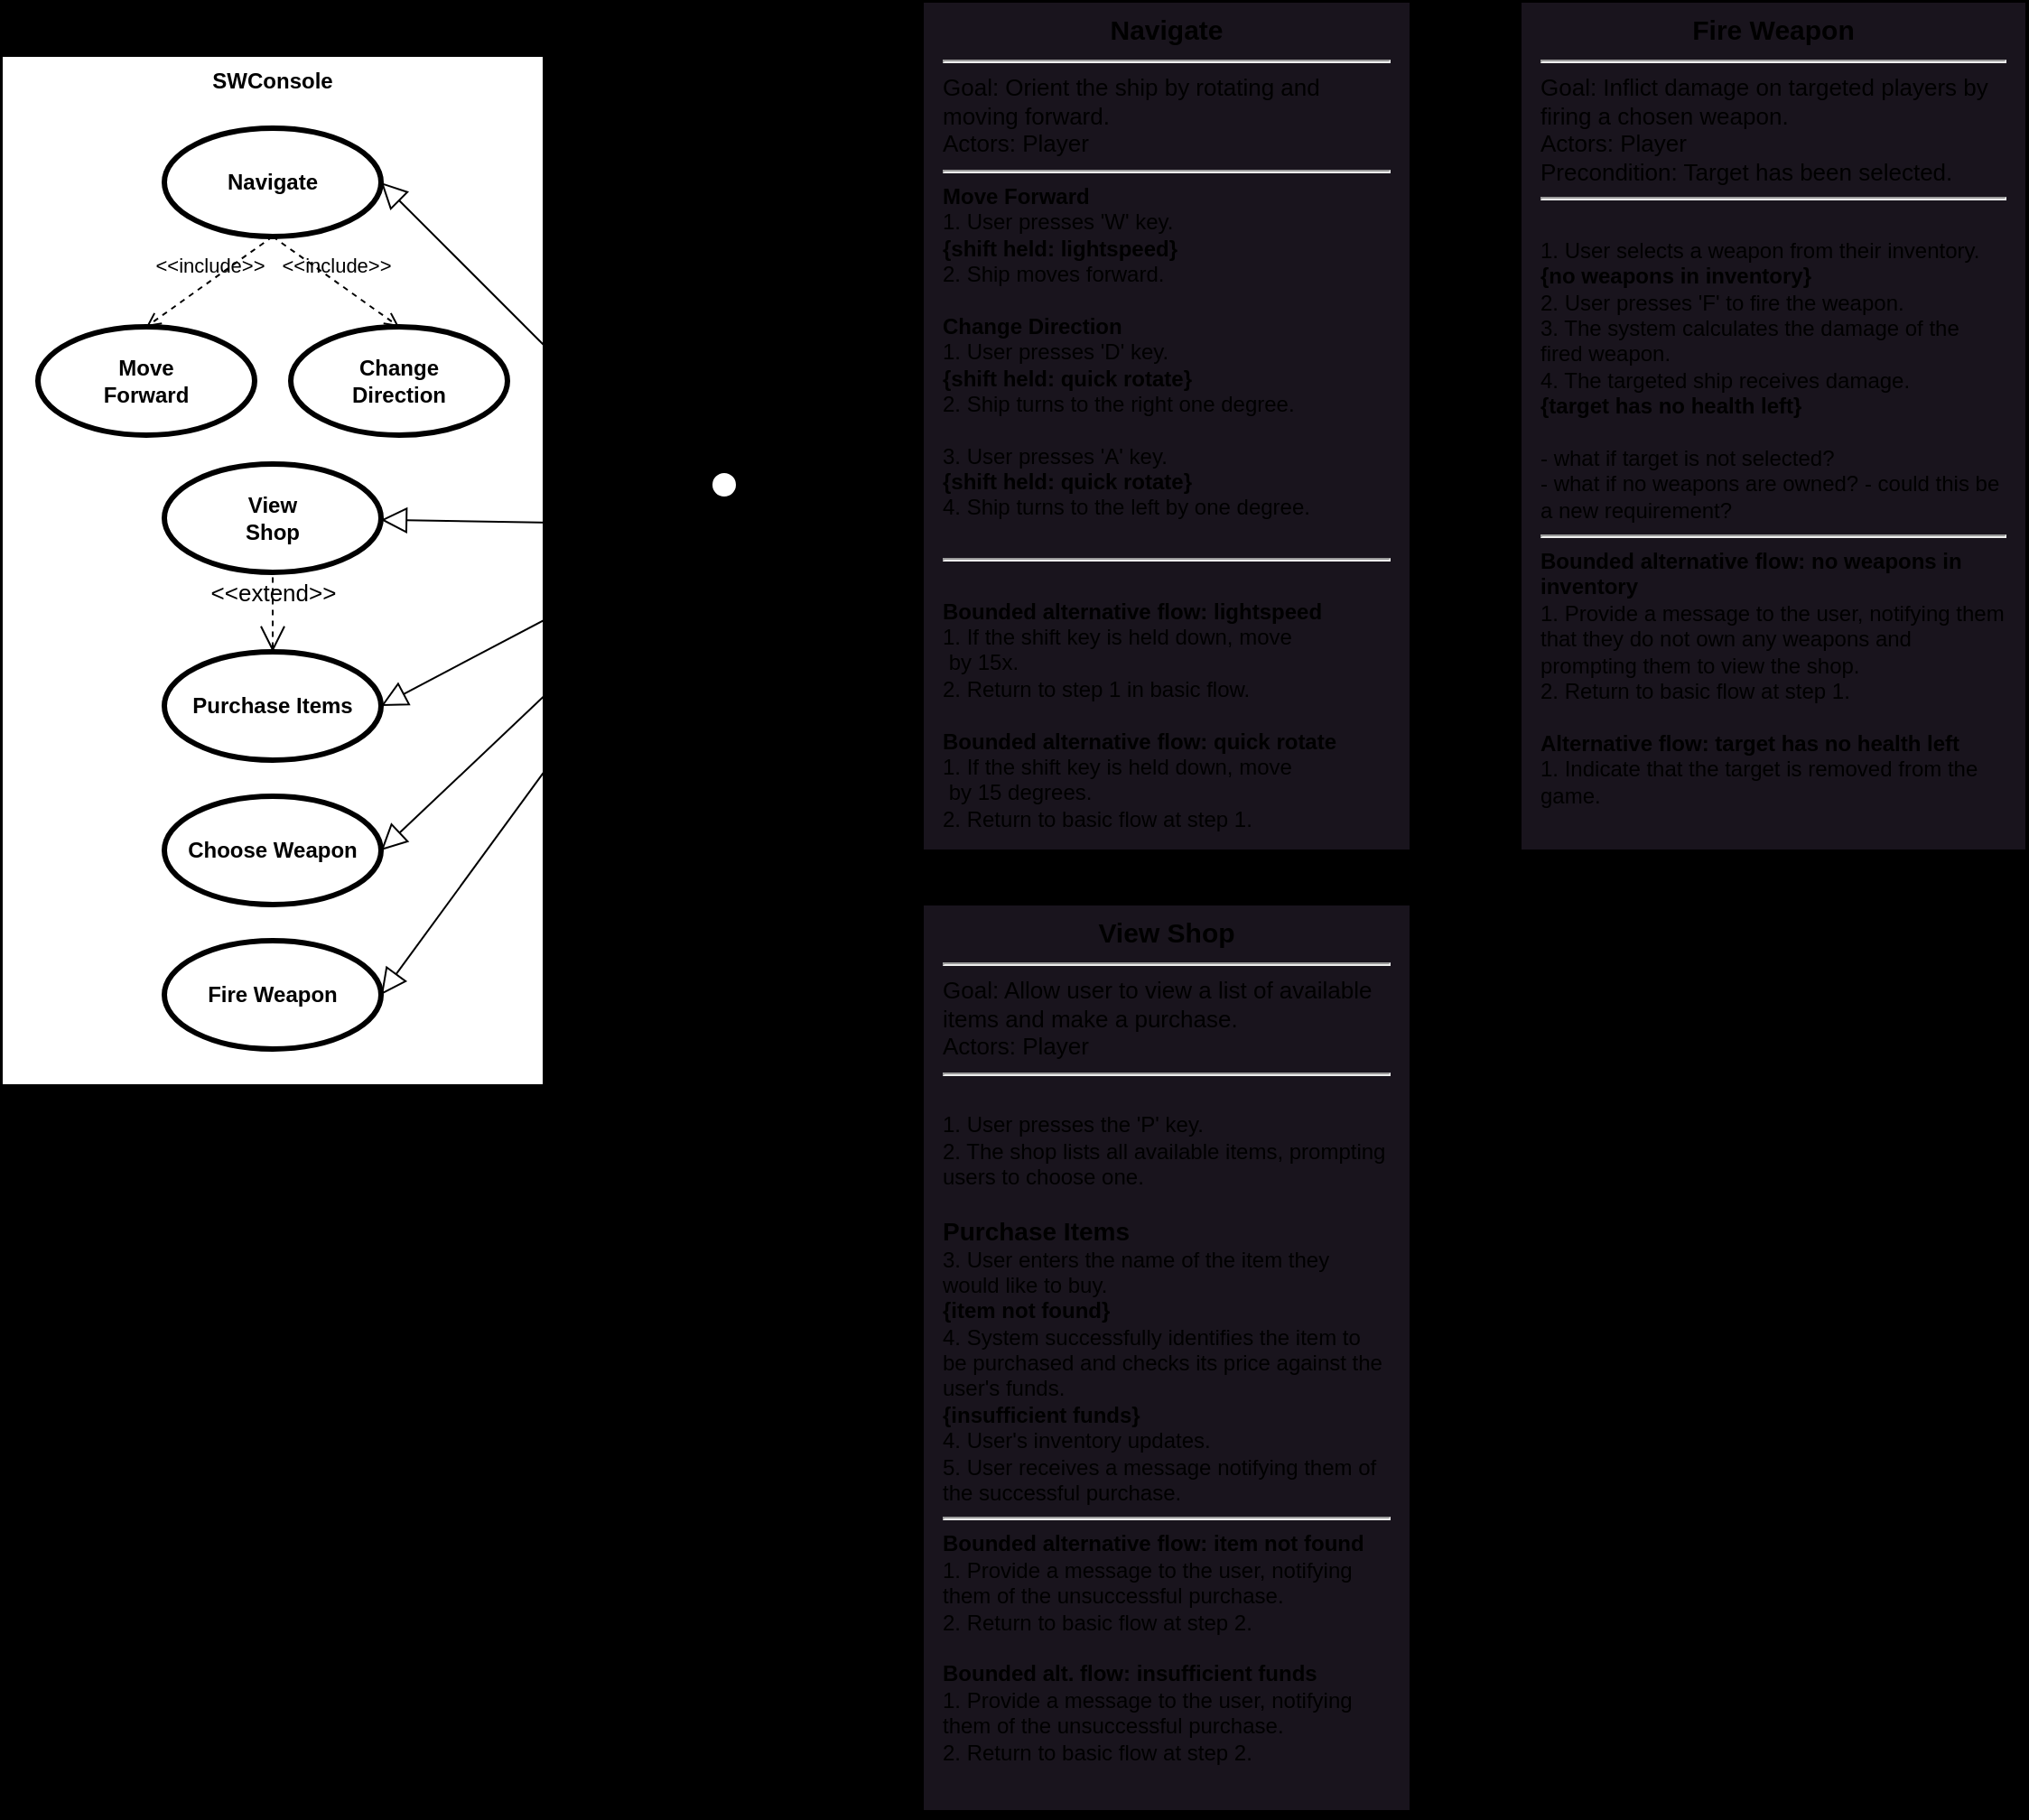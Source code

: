 <mxfile>
    <diagram id="CWioRbnvUJOBjiQcCaQ5" name="Page-1">
        <mxGraphModel dx="779" dy="528" grid="0" gridSize="10" guides="1" tooltips="1" connect="1" arrows="1" fold="1" page="1" pageScale="1" pageWidth="850" pageHeight="1100" background="#000000" math="0" shadow="0">
            <root>
                <mxCell id="0"/>
                <mxCell id="1" parent="0"/>
                <mxCell id="2" value="SWConsole" style="shape=rect;html=1;verticalAlign=top;fontStyle=1;whiteSpace=wrap;align=center;" vertex="1" parent="1">
                    <mxGeometry x="40" y="40" width="300" height="570" as="geometry"/>
                </mxCell>
                <mxCell id="3" value="Move&lt;br&gt;Forward" style="shape=ellipse;html=1;strokeWidth=3;fontStyle=1;whiteSpace=wrap;align=center;perimeter=ellipsePerimeter;" vertex="1" parent="1">
                    <mxGeometry x="60" y="190" width="120" height="60" as="geometry"/>
                </mxCell>
                <mxCell id="4" value="Change &lt;br&gt;Direction" style="shape=ellipse;html=1;strokeWidth=3;fontStyle=1;whiteSpace=wrap;align=center;perimeter=ellipsePerimeter;" vertex="1" parent="1">
                    <mxGeometry x="200" y="190" width="120" height="60" as="geometry"/>
                </mxCell>
                <mxCell id="5" value="View&lt;br&gt;Shop" style="shape=ellipse;html=1;strokeWidth=3;fontStyle=1;whiteSpace=wrap;align=center;perimeter=ellipsePerimeter;" vertex="1" parent="1">
                    <mxGeometry x="130" y="266" width="120" height="60" as="geometry"/>
                </mxCell>
                <mxCell id="6" value="Purchase Items" style="shape=ellipse;html=1;strokeWidth=3;fontStyle=1;whiteSpace=wrap;align=center;perimeter=ellipsePerimeter;" vertex="1" parent="1">
                    <mxGeometry x="130" y="370" width="120" height="60" as="geometry"/>
                </mxCell>
                <mxCell id="7" value="Navigate" style="shape=ellipse;html=1;strokeWidth=3;fontStyle=1;whiteSpace=wrap;align=center;perimeter=ellipsePerimeter;" vertex="1" parent="1">
                    <mxGeometry x="130" y="80" width="120" height="60" as="geometry"/>
                </mxCell>
                <mxCell id="9" value="Fire Weapon" style="shape=ellipse;html=1;strokeWidth=3;fontStyle=1;whiteSpace=wrap;align=center;perimeter=ellipsePerimeter;" vertex="1" parent="1">
                    <mxGeometry x="130" y="530" width="120" height="60" as="geometry"/>
                </mxCell>
                <mxCell id="10" value="Choose Weapon" style="shape=ellipse;html=1;strokeWidth=3;fontStyle=1;whiteSpace=wrap;align=center;perimeter=ellipsePerimeter;" vertex="1" parent="1">
                    <mxGeometry x="130" y="450" width="120" height="60" as="geometry"/>
                </mxCell>
                <mxCell id="11" value="&amp;lt;&amp;lt;include&amp;gt;&amp;gt;" style="edgeStyle=none;html=1;endArrow=open;verticalAlign=bottom;dashed=1;labelBackgroundColor=none;exitX=0.5;exitY=1;exitDx=0;exitDy=0;entryX=0.5;entryY=0;entryDx=0;entryDy=0;" edge="1" parent="1" source="7" target="3">
                    <mxGeometry width="160" relative="1" as="geometry">
                        <mxPoint x="470" y="280" as="sourcePoint"/>
                        <mxPoint x="630" y="280" as="targetPoint"/>
                    </mxGeometry>
                </mxCell>
                <mxCell id="12" value="&amp;lt;&amp;lt;include&amp;gt;&amp;gt;" style="edgeStyle=none;html=1;endArrow=open;verticalAlign=bottom;dashed=1;labelBackgroundColor=none;exitX=0.5;exitY=1;exitDx=0;exitDy=0;entryX=0.5;entryY=0;entryDx=0;entryDy=0;" edge="1" parent="1" source="7" target="4">
                    <mxGeometry width="160" relative="1" as="geometry">
                        <mxPoint x="470" y="280" as="sourcePoint"/>
                        <mxPoint x="630" y="280" as="targetPoint"/>
                    </mxGeometry>
                </mxCell>
                <mxCell id="16" value="&lt;div style=&quot;font-size: 15px;&quot;&gt;&lt;span style=&quot;background-color: initial;&quot;&gt;&lt;font style=&quot;font-size: 15px;&quot;&gt;Navigate&lt;/font&gt;&lt;/span&gt;&lt;/div&gt;&lt;div style=&quot;font-size: 13px;&quot;&gt;&lt;hr&gt;&lt;div style=&quot;text-align: left;&quot;&gt;&lt;span style=&quot;font-weight: normal;&quot;&gt;Goal: Orient the ship by rotating and moving forward.&lt;/span&gt;&lt;/div&gt;&lt;div style=&quot;text-align: left;&quot;&gt;&lt;span style=&quot;font-weight: normal;&quot;&gt;Actors: Player&lt;/span&gt;&lt;/div&gt;&lt;/div&gt;&lt;div style=&quot;&quot;&gt;&lt;hr&gt;&lt;/div&gt;&lt;div style=&quot;text-align: left;&quot;&gt;Move Forward&lt;/div&gt;&lt;div style=&quot;text-align: left;&quot;&gt;&lt;span style=&quot;background-color: initial; font-weight: normal;&quot;&gt;1. User presses 'W' key.&lt;/span&gt;&lt;/div&gt;&lt;div style=&quot;text-align: left;&quot;&gt;&lt;div&gt;&lt;span style=&quot;background-color: initial;&quot;&gt;{shift held: lightspeed}&lt;/span&gt;&lt;/div&gt;&lt;/div&gt;&lt;div style=&quot;text-align: left;&quot;&gt;&lt;span style=&quot;background-color: initial; font-weight: normal;&quot;&gt;2. Ship moves forward.&amp;nbsp;&lt;/span&gt;&lt;/div&gt;&lt;div style=&quot;text-align: left;&quot;&gt;&lt;br&gt;&lt;/div&gt;&lt;div style=&quot;text-align: left;&quot;&gt;Change Direction&lt;/div&gt;&lt;div style=&quot;text-align: left;&quot;&gt;&lt;span style=&quot;background-color: initial; font-weight: normal;&quot;&gt;1. User presses 'D' key.&lt;/span&gt;&lt;/div&gt;&lt;div style=&quot;text-align: left;&quot;&gt;&lt;div&gt;{shift held: quick rotate}&lt;/div&gt;&lt;/div&gt;&lt;div style=&quot;text-align: left;&quot;&gt;&lt;span style=&quot;background-color: initial; font-weight: normal;&quot;&gt;2. Ship turns to the right one degree.&lt;/span&gt;&lt;br&gt;&lt;/div&gt;&lt;div style=&quot;text-align: left;&quot;&gt;&lt;div&gt;&lt;br&gt;&lt;/div&gt;&lt;/div&gt;&lt;div style=&quot;text-align: left;&quot;&gt;&lt;span style=&quot;font-weight: normal;&quot;&gt;3. User presses 'A' key.&lt;/span&gt;&lt;/div&gt;&lt;div style=&quot;text-align: left;&quot;&gt;&lt;div&gt;{shift held: quick rotate}&lt;/div&gt;&lt;/div&gt;&lt;div style=&quot;text-align: left;&quot;&gt;&lt;span style=&quot;font-weight: normal;&quot;&gt;4. Ship turns to the left by one degree.&lt;/span&gt;&lt;/div&gt;&lt;div style=&quot;text-align: left;&quot;&gt;&lt;div&gt;&lt;br&gt;&lt;/div&gt;&lt;/div&gt;&lt;div style=&quot;text-align: left;&quot;&gt;&lt;hr&gt;&lt;/div&gt;&lt;div style=&quot;text-align: left;&quot;&gt;&lt;span style=&quot;font-weight: normal;&quot;&gt;&lt;br&gt;&lt;/span&gt;&lt;/div&gt;&lt;div style=&quot;text-align: left;&quot;&gt;&lt;span style=&quot;background-color: initial;&quot;&gt;Bounded alternative flow: lightspeed&lt;/span&gt;&lt;/div&gt;&lt;div style=&quot;text-align: left;&quot;&gt;&lt;span style=&quot;background-color: initial; font-weight: normal;&quot;&gt;1. If the shift key is held down, move&lt;/span&gt;&lt;/div&gt;&lt;div style=&quot;text-align: left;&quot;&gt;&lt;span style=&quot;background-color: initial; font-weight: normal;&quot;&gt;&amp;nbsp;by 15x.&lt;/span&gt;&lt;/div&gt;&lt;div style=&quot;text-align: left;&quot;&gt;&lt;span style=&quot;background-color: initial; font-weight: normal;&quot;&gt;2. Return to step 1 in basic flow.&lt;/span&gt;&lt;/div&gt;&lt;div style=&quot;text-align: left;&quot;&gt;&lt;span style=&quot;font-weight: normal;&quot;&gt;&lt;br&gt;&lt;/span&gt;&lt;/div&gt;&lt;div style=&quot;text-align: left;&quot;&gt;&lt;span style=&quot;background-color: initial;&quot;&gt;Bounded alternative flow: quick rotate&lt;/span&gt;&lt;/div&gt;&lt;div style=&quot;text-align: left;&quot;&gt;&lt;span style=&quot;background-color: initial; font-weight: normal;&quot;&gt;1. If the shift key is held down, move&lt;/span&gt;&lt;/div&gt;&lt;div style=&quot;text-align: left;&quot;&gt;&lt;span style=&quot;background-color: initial; font-weight: normal;&quot;&gt;&amp;nbsp;by 15 degrees.&lt;/span&gt;&lt;/div&gt;&lt;div style=&quot;text-align: left;&quot;&gt;&lt;span style=&quot;background-color: initial; font-weight: normal;&quot;&gt;2. Return to basic flow at step 1.&lt;/span&gt;&lt;/div&gt;" style="shape=rect;html=1;verticalAlign=top;fontStyle=1;whiteSpace=wrap;align=center;rounded=0;perimeterSpacing=0;fillColor=#19141D;spacingLeft=10;spacingRight=10;" vertex="1" parent="1">
                    <mxGeometry x="550" y="10" width="270" height="470" as="geometry"/>
                </mxCell>
                <mxCell id="17" value="Player" style="shape=umlActor;html=1;verticalLabelPosition=bottom;verticalAlign=top;align=center;strokeWidth=2;" vertex="1" parent="1">
                    <mxGeometry x="425" y="270" width="30" height="60" as="geometry"/>
                </mxCell>
                <mxCell id="18" value="" style="edgeStyle=none;html=1;endArrow=block;endFill=0;endSize=12;verticalAlign=bottom;exitX=0.5;exitY=0.5;exitDx=0;exitDy=0;exitPerimeter=0;entryX=1;entryY=0.5;entryDx=0;entryDy=0;" edge="1" parent="1" source="17" target="7">
                    <mxGeometry width="160" relative="1" as="geometry">
                        <mxPoint x="360" y="290" as="sourcePoint"/>
                        <mxPoint x="520" y="290" as="targetPoint"/>
                    </mxGeometry>
                </mxCell>
                <mxCell id="19" value="" style="edgeStyle=none;html=1;endArrow=block;endFill=0;endSize=12;verticalAlign=bottom;exitX=0.5;exitY=0.5;exitDx=0;exitDy=0;exitPerimeter=0;" edge="1" parent="1" source="17" target="5">
                    <mxGeometry width="160" relative="1" as="geometry">
                        <mxPoint x="360" y="290" as="sourcePoint"/>
                        <mxPoint x="520" y="290" as="targetPoint"/>
                    </mxGeometry>
                </mxCell>
                <mxCell id="20" value="" style="edgeStyle=none;html=1;endArrow=block;endFill=0;endSize=12;verticalAlign=bottom;exitX=0.5;exitY=0.5;exitDx=0;exitDy=0;exitPerimeter=0;entryX=1;entryY=0.5;entryDx=0;entryDy=0;" edge="1" parent="1" source="17" target="6">
                    <mxGeometry width="160" relative="1" as="geometry">
                        <mxPoint x="360" y="290" as="sourcePoint"/>
                        <mxPoint x="520" y="290" as="targetPoint"/>
                    </mxGeometry>
                </mxCell>
                <mxCell id="21" value="" style="edgeStyle=none;html=1;endArrow=block;endFill=0;endSize=12;verticalAlign=bottom;exitX=0.5;exitY=0.5;exitDx=0;exitDy=0;exitPerimeter=0;entryX=1;entryY=0.5;entryDx=0;entryDy=0;" edge="1" parent="1" source="17" target="10">
                    <mxGeometry width="160" relative="1" as="geometry">
                        <mxPoint x="360" y="290" as="sourcePoint"/>
                        <mxPoint x="520" y="290" as="targetPoint"/>
                    </mxGeometry>
                </mxCell>
                <mxCell id="22" value="" style="edgeStyle=none;html=1;endArrow=block;endFill=0;endSize=12;verticalAlign=bottom;exitX=0.5;exitY=0.5;exitDx=0;exitDy=0;exitPerimeter=0;entryX=1;entryY=0.5;entryDx=0;entryDy=0;" edge="1" parent="1" source="17" target="9">
                    <mxGeometry width="160" relative="1" as="geometry">
                        <mxPoint x="360" y="290" as="sourcePoint"/>
                        <mxPoint x="520" y="290" as="targetPoint"/>
                    </mxGeometry>
                </mxCell>
                <mxCell id="24" value="&lt;div style=&quot;font-size: 15px;&quot;&gt;&lt;span style=&quot;background-color: initial;&quot;&gt;&lt;font style=&quot;font-size: 15px;&quot;&gt;Fire Weapon&lt;/font&gt;&lt;/span&gt;&lt;/div&gt;&lt;div style=&quot;font-size: 13px;&quot;&gt;&lt;hr&gt;&lt;div style=&quot;text-align: left;&quot;&gt;&lt;span style=&quot;font-weight: normal;&quot;&gt;Goal: Inflict damage on targeted players by firing a chosen weapon.&lt;/span&gt;&lt;/div&gt;&lt;div style=&quot;text-align: left;&quot;&gt;&lt;span style=&quot;font-weight: normal;&quot;&gt;Actors: Player&lt;/span&gt;&lt;/div&gt;&lt;div style=&quot;text-align: left;&quot;&gt;&lt;span style=&quot;font-weight: normal;&quot;&gt;Precondition: Target has been selected.&lt;/span&gt;&lt;/div&gt;&lt;/div&gt;&lt;div style=&quot;&quot;&gt;&lt;hr&gt;&lt;/div&gt;&lt;div style=&quot;text-align: left;&quot;&gt;&lt;br&gt;&lt;/div&gt;&lt;div style=&quot;text-align: left;&quot;&gt;&lt;span style=&quot;background-color: initial; font-weight: normal;&quot;&gt;1. User selects a weapon from their inventory.&lt;/span&gt;&lt;/div&gt;&lt;div style=&quot;text-align: left;&quot;&gt;&lt;span style=&quot;background-color: initial;&quot;&gt;{no weapons in inventory}&lt;/span&gt;&lt;/div&gt;&lt;div style=&quot;text-align: left;&quot;&gt;&lt;span style=&quot;font-weight: normal;&quot;&gt;2. User presses 'F' to fire the weapon.&lt;/span&gt;&lt;/div&gt;&lt;div style=&quot;text-align: left;&quot;&gt;&lt;span style=&quot;font-weight: normal;&quot;&gt;3. The system calculates the damage of the fired weapon.&lt;/span&gt;&lt;/div&gt;&lt;div style=&quot;text-align: left;&quot;&gt;&lt;span style=&quot;font-weight: normal;&quot;&gt;4. The targeted ship receives damage.&lt;/span&gt;&lt;/div&gt;&lt;div style=&quot;text-align: left;&quot;&gt;&lt;span style=&quot;background-color: initial;&quot;&gt;{target has no health left}&lt;/span&gt;&lt;/div&gt;&lt;div style=&quot;text-align: left;&quot;&gt;&lt;span style=&quot;background-color: initial; font-weight: normal;&quot;&gt;&lt;br&gt;&lt;/span&gt;&lt;/div&gt;&lt;div style=&quot;text-align: left;&quot;&gt;&lt;span style=&quot;background-color: initial; font-weight: normal;&quot;&gt;- what if target is not selected?&lt;/span&gt;&lt;/div&gt;&lt;div style=&quot;text-align: left;&quot;&gt;&lt;span style=&quot;background-color: initial; font-weight: normal;&quot;&gt;- what if no weapons are owned? - could this be a new requirement?&amp;nbsp;&lt;/span&gt;&lt;/div&gt;&lt;div style=&quot;text-align: left;&quot;&gt;&lt;hr&gt;&lt;/div&gt;&lt;div style=&quot;text-align: left;&quot;&gt;Bounded alternative flow: no weapons in inventory&lt;/div&gt;&lt;div style=&quot;text-align: left;&quot;&gt;&lt;span style=&quot;font-weight: 400;&quot;&gt;1. Provide a message to the user, notifying them that they do not own any weapons and prompting them to view the shop.&lt;/span&gt;&lt;/div&gt;&lt;div style=&quot;text-align: left;&quot;&gt;&lt;span style=&quot;font-weight: 400;&quot;&gt;2. Return to basic flow at step 1.&lt;/span&gt;&lt;/div&gt;&lt;div style=&quot;text-align: left;&quot;&gt;&lt;br&gt;&lt;/div&gt;&lt;div style=&quot;text-align: left;&quot;&gt;Alternative flow: target has no health left&lt;/div&gt;&lt;div style=&quot;text-align: left;&quot;&gt;&lt;span style=&quot;font-weight: normal;&quot;&gt;1. Indicate that the target is removed from the game.&lt;/span&gt;&lt;/div&gt;&lt;div style=&quot;text-align: left;&quot;&gt;&lt;span style=&quot;font-weight: normal;&quot;&gt;&lt;br&gt;&lt;/span&gt;&lt;/div&gt;" style="shape=rect;html=1;verticalAlign=top;fontStyle=1;whiteSpace=wrap;align=center;rounded=0;perimeterSpacing=0;fillColor=#19141D;spacingLeft=10;spacingRight=10;" vertex="1" parent="1">
                    <mxGeometry x="881" y="10" width="280" height="470" as="geometry"/>
                </mxCell>
                <mxCell id="25" value="&lt;div style=&quot;font-size: 15px;&quot;&gt;&lt;span style=&quot;background-color: initial;&quot;&gt;&lt;font style=&quot;font-size: 15px;&quot;&gt;View Shop&lt;/font&gt;&lt;/span&gt;&lt;/div&gt;&lt;div style=&quot;font-size: 13px;&quot;&gt;&lt;hr&gt;&lt;div style=&quot;text-align: left;&quot;&gt;&lt;span style=&quot;font-weight: normal;&quot;&gt;Goal: Allow user to view a list of available items and make a purchase.&lt;/span&gt;&lt;/div&gt;&lt;div style=&quot;text-align: left;&quot;&gt;&lt;span style=&quot;font-weight: normal;&quot;&gt;Actors: Player&lt;/span&gt;&lt;/div&gt;&lt;/div&gt;&lt;div style=&quot;&quot;&gt;&lt;hr&gt;&lt;/div&gt;&lt;div style=&quot;text-align: left;&quot;&gt;&lt;br&gt;&lt;/div&gt;&lt;div style=&quot;text-align: left;&quot;&gt;&lt;span style=&quot;background-color: initial; font-weight: normal;&quot;&gt;1. User presses the 'P' key.&lt;/span&gt;&lt;/div&gt;&lt;div style=&quot;text-align: left;&quot;&gt;&lt;span style=&quot;background-color: initial; font-weight: normal;&quot;&gt;2. The shop lists all available items, prompting users to choose one.&lt;/span&gt;&lt;/div&gt;&lt;div style=&quot;text-align: left;&quot;&gt;&lt;span style=&quot;background-color: initial; font-weight: normal;&quot;&gt;&lt;br&gt;&lt;/span&gt;&lt;/div&gt;&lt;div style=&quot;text-align: left; font-size: 14px;&quot;&gt;&lt;span style=&quot;background-color: initial;&quot;&gt;Purchase Items&lt;/span&gt;&lt;/div&gt;&lt;div style=&quot;text-align: left;&quot;&gt;&lt;span style=&quot;background-color: initial; font-weight: normal;&quot;&gt;3. User enters the name of the item they would like to buy.&lt;/span&gt;&lt;/div&gt;&lt;div style=&quot;text-align: left;&quot;&gt;{item not found}&lt;/div&gt;&lt;div style=&quot;text-align: left;&quot;&gt;&lt;span style=&quot;font-weight: normal;&quot;&gt;4. System successfully identifies the item to be purchased and checks its price against the user's funds.&lt;/span&gt;&lt;/div&gt;&lt;div style=&quot;text-align: left;&quot;&gt;{insufficient funds}&lt;/div&gt;&lt;div style=&quot;text-align: left;&quot;&gt;&lt;span style=&quot;font-weight: normal;&quot;&gt;4. User's inventory updates.&lt;/span&gt;&lt;/div&gt;&lt;div style=&quot;text-align: left;&quot;&gt;&lt;span style=&quot;font-weight: normal;&quot;&gt;5. User receives a message notifying them of the successful purchase.&lt;/span&gt;&lt;/div&gt;&lt;div style=&quot;text-align: left;&quot;&gt;&lt;hr&gt;&lt;/div&gt;&lt;div style=&quot;text-align: left;&quot;&gt;Bounded alternative flow: item not found&lt;/div&gt;&lt;div style=&quot;text-align: left;&quot;&gt;&lt;span style=&quot;font-weight: normal;&quot;&gt;1. Provide a message to the user, notifying them of the unsuccessful purchase.&lt;/span&gt;&lt;/div&gt;&lt;div style=&quot;text-align: left;&quot;&gt;&lt;span style=&quot;font-weight: normal;&quot;&gt;2. Return to basic flow at step 2.&lt;/span&gt;&lt;/div&gt;&lt;div style=&quot;text-align: left;&quot;&gt;&lt;span style=&quot;font-weight: normal;&quot;&gt;&lt;br&gt;&lt;/span&gt;&lt;/div&gt;&lt;div style=&quot;text-align: left;&quot;&gt;Bounded alt. flow: insufficient funds&lt;/div&gt;&lt;div style=&quot;text-align: left;&quot;&gt;&lt;div&gt;&lt;span style=&quot;font-weight: normal;&quot;&gt;1. Provide a message to the user, notifying them of the unsuccessful purchase.&lt;/span&gt;&lt;/div&gt;&lt;div&gt;&lt;span style=&quot;font-weight: normal;&quot;&gt;2. Return to basic flow at step 2.&lt;/span&gt;&lt;/div&gt;&lt;/div&gt;&lt;div style=&quot;text-align: left;&quot;&gt;&lt;span style=&quot;font-weight: normal;&quot;&gt;&lt;br&gt;&lt;/span&gt;&lt;/div&gt;&lt;div style=&quot;text-align: left;&quot;&gt;&lt;br&gt;&lt;/div&gt;" style="shape=rect;html=1;verticalAlign=top;fontStyle=1;whiteSpace=wrap;align=center;rounded=0;perimeterSpacing=0;fillColor=#19141D;spacingLeft=10;spacingRight=10;" vertex="1" parent="1">
                    <mxGeometry x="550" y="510" width="270" height="502" as="geometry"/>
                </mxCell>
                <mxCell id="26" value="&amp;lt;&amp;lt;extend&amp;gt;&amp;gt;" style="edgeStyle=none;html=1;startArrow=open;endArrow=none;startSize=12;verticalAlign=bottom;dashed=1;labelBackgroundColor=none;fontSize=13;entryX=0.5;entryY=1;entryDx=0;entryDy=0;exitX=0.5;exitY=0;exitDx=0;exitDy=0;" edge="1" parent="1" source="6" target="5">
                    <mxGeometry width="160" relative="1" as="geometry">
                        <mxPoint x="542" y="377" as="sourcePoint"/>
                        <mxPoint x="702" y="377" as="targetPoint"/>
                    </mxGeometry>
                </mxCell>
            </root>
        </mxGraphModel>
    </diagram>
</mxfile>